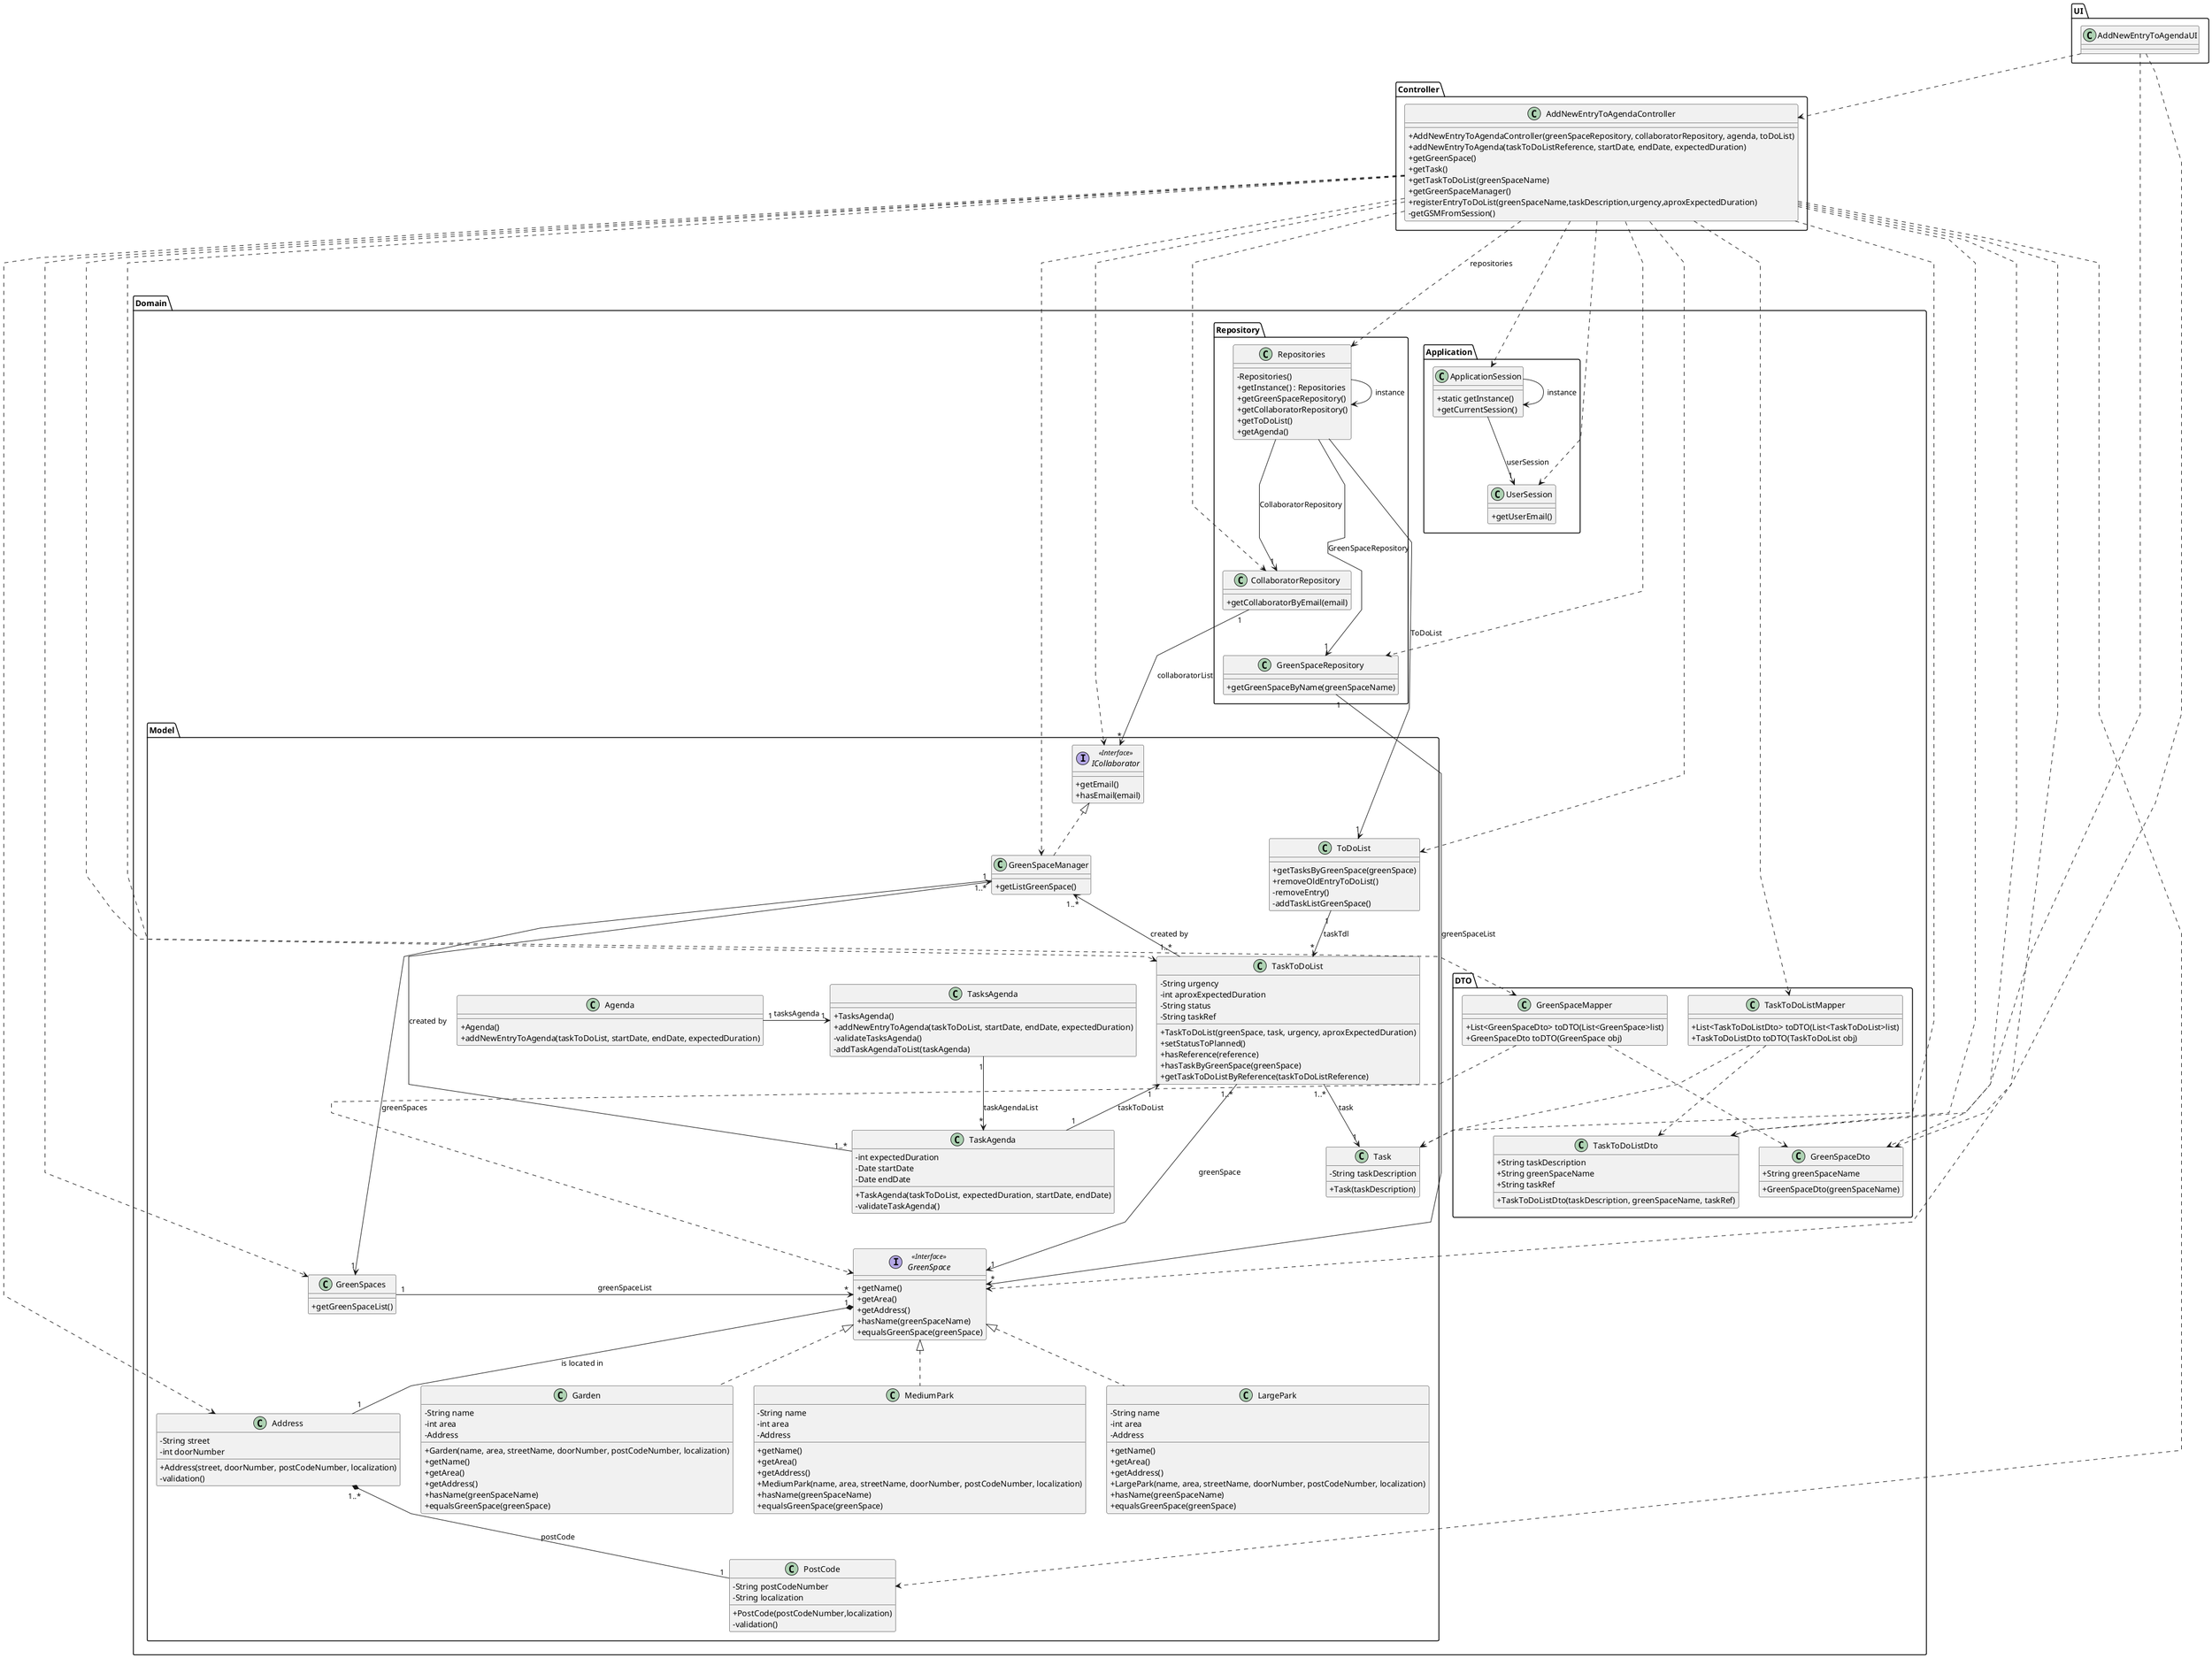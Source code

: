  @startuml
'skinparam monochrome true
skinparam packageStyle rectangle
skinparam shadowing false
skinparam linetype polyline
'skinparam linetype orto

skinparam classAttributeIconSize 0

package "UI" <<Folder>> {
    class AddNewEntryToAgendaUI {
    }
}


package "Controller" <<Folder>> {

    class AddNewEntryToAgendaController {
        + AddNewEntryToAgendaController(greenSpaceRepository, collaboratorRepository, agenda, toDoList)
        + addNewEntryToAgenda(taskToDoListReference, startDate, endDate, expectedDuration)
        + getGreenSpace()
        + getTask()
        + getTaskToDoList(greenSpaceName)
        + getGreenSpaceManager()
        + registerEntryToDoList(greenSpaceName,taskDescription,urgency,aproxExpectedDuration)
        - getGSMFromSession()
    }

}

'left to right direction
package "Domain" <<Folder>> {

    package "Domain.Application" <<Folder>> {

        class ApplicationSession
        {
            + static getInstance()
            + getCurrentSession()
        }

        class UserSession
        {
            + getUserEmail()
        }
    }

    package "Domain.DTO" <<Folder>> {

        class TaskToDoListMapper{
            + List<TaskToDoListDto> toDTO(List<TaskToDoList>list)
            + TaskToDoListDto toDTO(TaskToDoList obj)
        }

        class TaskToDoListDto{
            + String taskDescription
            + String greenSpaceName
            + String taskRef

            + TaskToDoListDto(taskDescription, greenSpaceName, taskRef)
        }

        class GreenSpaceMapper{
            + List<GreenSpaceDto> toDTO(List<GreenSpace>list)
            + GreenSpaceDto toDTO(GreenSpace obj)
        }

        class GreenSpaceDto{
            + String greenSpaceName
            + GreenSpaceDto(greenSpaceName)
        }
    }

    package "Domain.Model" <<Folder>> {

        interface GreenSpace <<Interface>>{
            + getName()
            + getArea()
            + getAddress()
            + hasName(greenSpaceName)
            + equalsGreenSpace(greenSpace)
        }

        class GreenSpaces{

            + getGreenSpaceList()
        }

        class Garden implements GreenSpace{
            - String name
            - int area
            - Address

            + Garden(name, area, streetName, doorNumber, postCodeNumber, localization)
            + getName()
            + getArea()
            + getAddress()
            + hasName(greenSpaceName)
            + equalsGreenSpace(greenSpace)
        }

        class MediumPark implements GreenSpace{
            - String name
            - int area
            - Address

            + getName()
            + getArea()
            + getAddress()
            + MediumPark(name, area, streetName, doorNumber, postCodeNumber, localization)
            + hasName(greenSpaceName)
            + equalsGreenSpace(greenSpace)
        }

        class LargePark implements GreenSpace{
            - String name
            - int area
            - Address

            + getName()
            + getArea()
            + getAddress()
            + LargePark(name, area, streetName, doorNumber, postCodeNumber, localization)
            + hasName(greenSpaceName)
            + equalsGreenSpace(greenSpace)
        }

        interface ICollaborator <<Interface>>{
            + getEmail()
            + hasEmail(email)
        }

        class Address {
            - String street
            - int doorNumber

            + Address(street, doorNumber, postCodeNumber, localization)
            - validation()
        }

        class PostCode{
            - String postCodeNumber
            - String localization

            + PostCode(postCodeNumber,localization)
            - validation()
        }

        class Task {
            - String taskDescription

            + Task(taskDescription)
        }

        class TaskToDoList {
            - String urgency
            - int aproxExpectedDuration
            - String status
            - String taskRef

            + TaskToDoList(greenSpace, task, urgency, aproxExpectedDuration)
            + setStatusToPlanned()
            + hasReference(reference)
            + hasTaskByGreenSpace(greenSpace)
            + getTaskToDoListByReference(taskToDoListReference)
        }

        class TaskAgenda {
            - int expectedDuration
            - Date startDate
            - Date endDate

            + TaskAgenda(taskToDoList, expectedDuration, startDate, endDate)
            - validateTaskAgenda()
        }

        class TasksAgenda {

            + TasksAgenda()
            + addNewEntryToAgenda(taskToDoList, startDate, endDate, expectedDuration)
            - validateTasksAgenda()
            - addTaskAgendaToList(taskAgenda)
        }

        class GreenSpaceManager implements ICollaborator{

            + getListGreenSpace()
        }

        class ToDoList{

            + getTasksByGreenSpace(greenSpace)
            + removeOldEntryToDoList()
            - removeEntry()
            - addTaskListGreenSpace()
        }

        class Agenda{

            + Agenda()
            + addNewEntryToAgenda(taskToDoList, startDate, endDate, expectedDuration)
        }

    }

    package "Domain.Repository" <<Folder>> {

        class Repositories {

            - Repositories()
            + getInstance() : Repositories
            + getGreenSpaceRepository()
            + getCollaboratorRepository()
            + getToDoList()
            + getAgenda()
        }

        class CollaboratorRepository {

            + getCollaboratorByEmail(email)
        }

        class GreenSpaceRepository {

            + getGreenSpaceByName(greenSpaceName)
        }

    }
}

'-------------------Agenda-------------------
Agenda "1" -> "1" TasksAgenda : tasksAgenda

'-------------------TasksAgenda-------------------
TasksAgenda "1" --> "*"TaskAgenda : taskAgendaList

'-------------------TaskMapper-------------------
TaskToDoListMapper ..> TaskToDoListDto
TaskToDoListMapper ..> Task

'-------------------GreenSpaceMapper-------------------
GreenSpaceMapper ..> GreenSpaceDto
GreenSpaceMapper ..> GreenSpace

'-------------------Instance-------------------
Repositories -> Repositories : instance
ApplicationSession -> ApplicationSession : instance

'-------------------UI-------------------
AddNewEntryToAgendaUI ..> AddNewEntryToAgendaController
AddNewEntryToAgendaUI ..> TaskToDoListDto
AddNewEntryToAgendaUI ..> GreenSpaceDto

'-------------------Controller-------------------
AddNewEntryToAgendaController ...> Repositories : repositories
AddNewEntryToAgendaController ...> ApplicationSession
AddNewEntryToAgendaController ...> UserSession
AddNewEntryToAgendaController ...> GreenSpaceRepository
AddNewEntryToAgendaController ...> CollaboratorRepository
AddNewEntryToAgendaController ...> ICollaborator
AddNewEntryToAgendaController ...> GreenSpace
AddNewEntryToAgendaController ...> ToDoList
AddNewEntryToAgendaController ...> Task
AddNewEntryToAgendaController ...> TaskToDoList
AddNewEntryToAgendaController ...> GreenSpaceManager
AddNewEntryToAgendaController ...> Address
AddNewEntryToAgendaController ...> PostCode
AddNewEntryToAgendaController ...> GreenSpaces
AddNewEntryToAgendaController ...> TaskToDoListMapper
AddNewEntryToAgendaController ...> GreenSpaceMapper
AddNewEntryToAgendaController ...> TaskToDoListDto
AddNewEntryToAgendaController ...> GreenSpaceDto

'-------------------ApplicationSession-------------------
ApplicationSession --> "1" UserSession : userSession

'-------------------Repositories-------------------
Repositories ----> "1" GreenSpaceRepository : GreenSpaceRepository
Repositories ---> "1" CollaboratorRepository : CollaboratorRepository
Repositories -> "1" ToDoList : ToDoList

'-------------------CollaboratorRepository-------------------
CollaboratorRepository "1"  ---> "*" ICollaborator : collaboratorList

'-------------------GreenSpaceRepository-------------------
GreenSpaceRepository "1" -> "*" GreenSpace : greenSpaceList

'-------------------Address-------------------
Address "1..*" *-- "1" PostCode : postCode

'-------------------GreenSpaceManager-------------------
GreenSpaceManager "1..*" <-- "1..*" TaskToDoList : created by
GreenSpaceManager "1..*" <--- "1..*" TaskAgenda : created by
GreenSpaceManager "1" ----> "1" GreenSpaces : greenSpaces

'-------------------GreenSpace-------------------
GreenSpace "1" *-- "1" Address : is located in

'-------------------GreenSpaces-------------------
GreenSpaces "1" -> "*" GreenSpace: greenSpaceList

'-------------------ToDoList-------------------
ToDoList "1" --> "*" TaskToDoList : taskTdl

'-------------------TaskToDoList-------------------
TaskToDoList "1..*" -> "1" GreenSpace : greenSpace
TaskToDoList "1..*" --> "1" Task : task
TaskToDoList "1" <-- "1" TaskAgenda : taskToDoList

@enduml